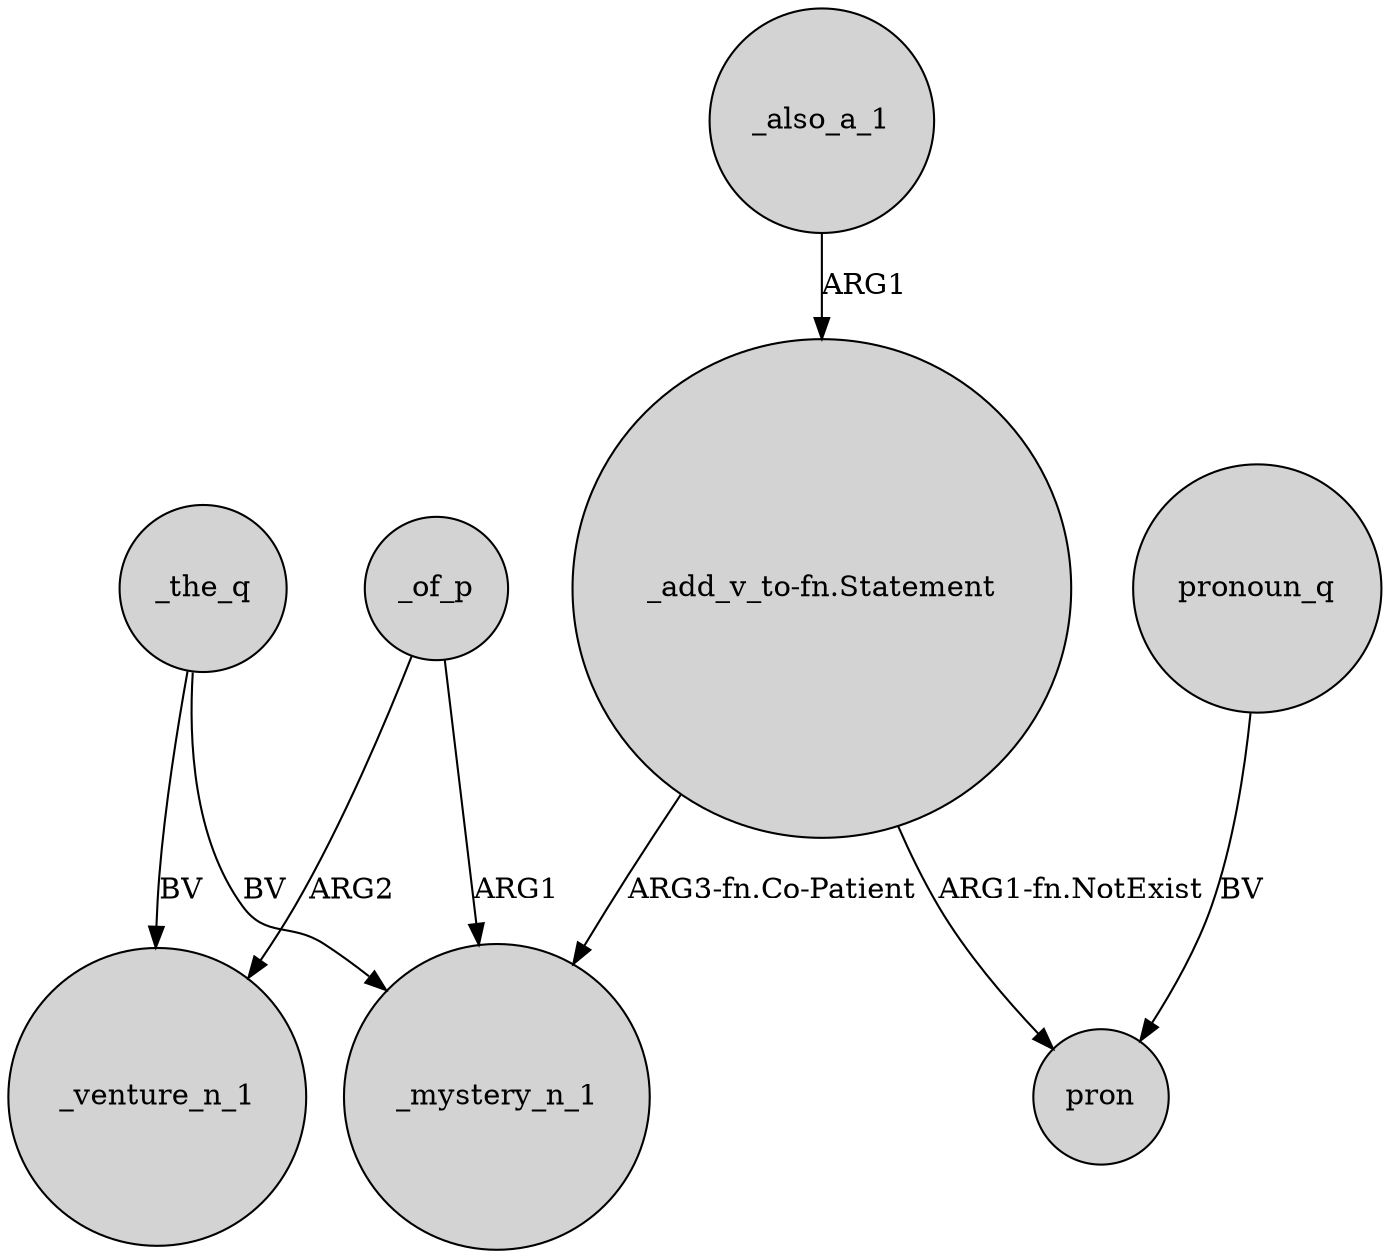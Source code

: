 digraph {
	node [shape=circle style=filled]
	_of_p -> _mystery_n_1 [label=ARG1]
	_of_p -> _venture_n_1 [label=ARG2]
	_the_q -> _mystery_n_1 [label=BV]
	"_add_v_to-fn.Statement" -> pron [label="ARG1-fn.NotExist"]
	_the_q -> _venture_n_1 [label=BV]
	"_add_v_to-fn.Statement" -> _mystery_n_1 [label="ARG3-fn.Co-Patient"]
	_also_a_1 -> "_add_v_to-fn.Statement" [label=ARG1]
	pronoun_q -> pron [label=BV]
}
